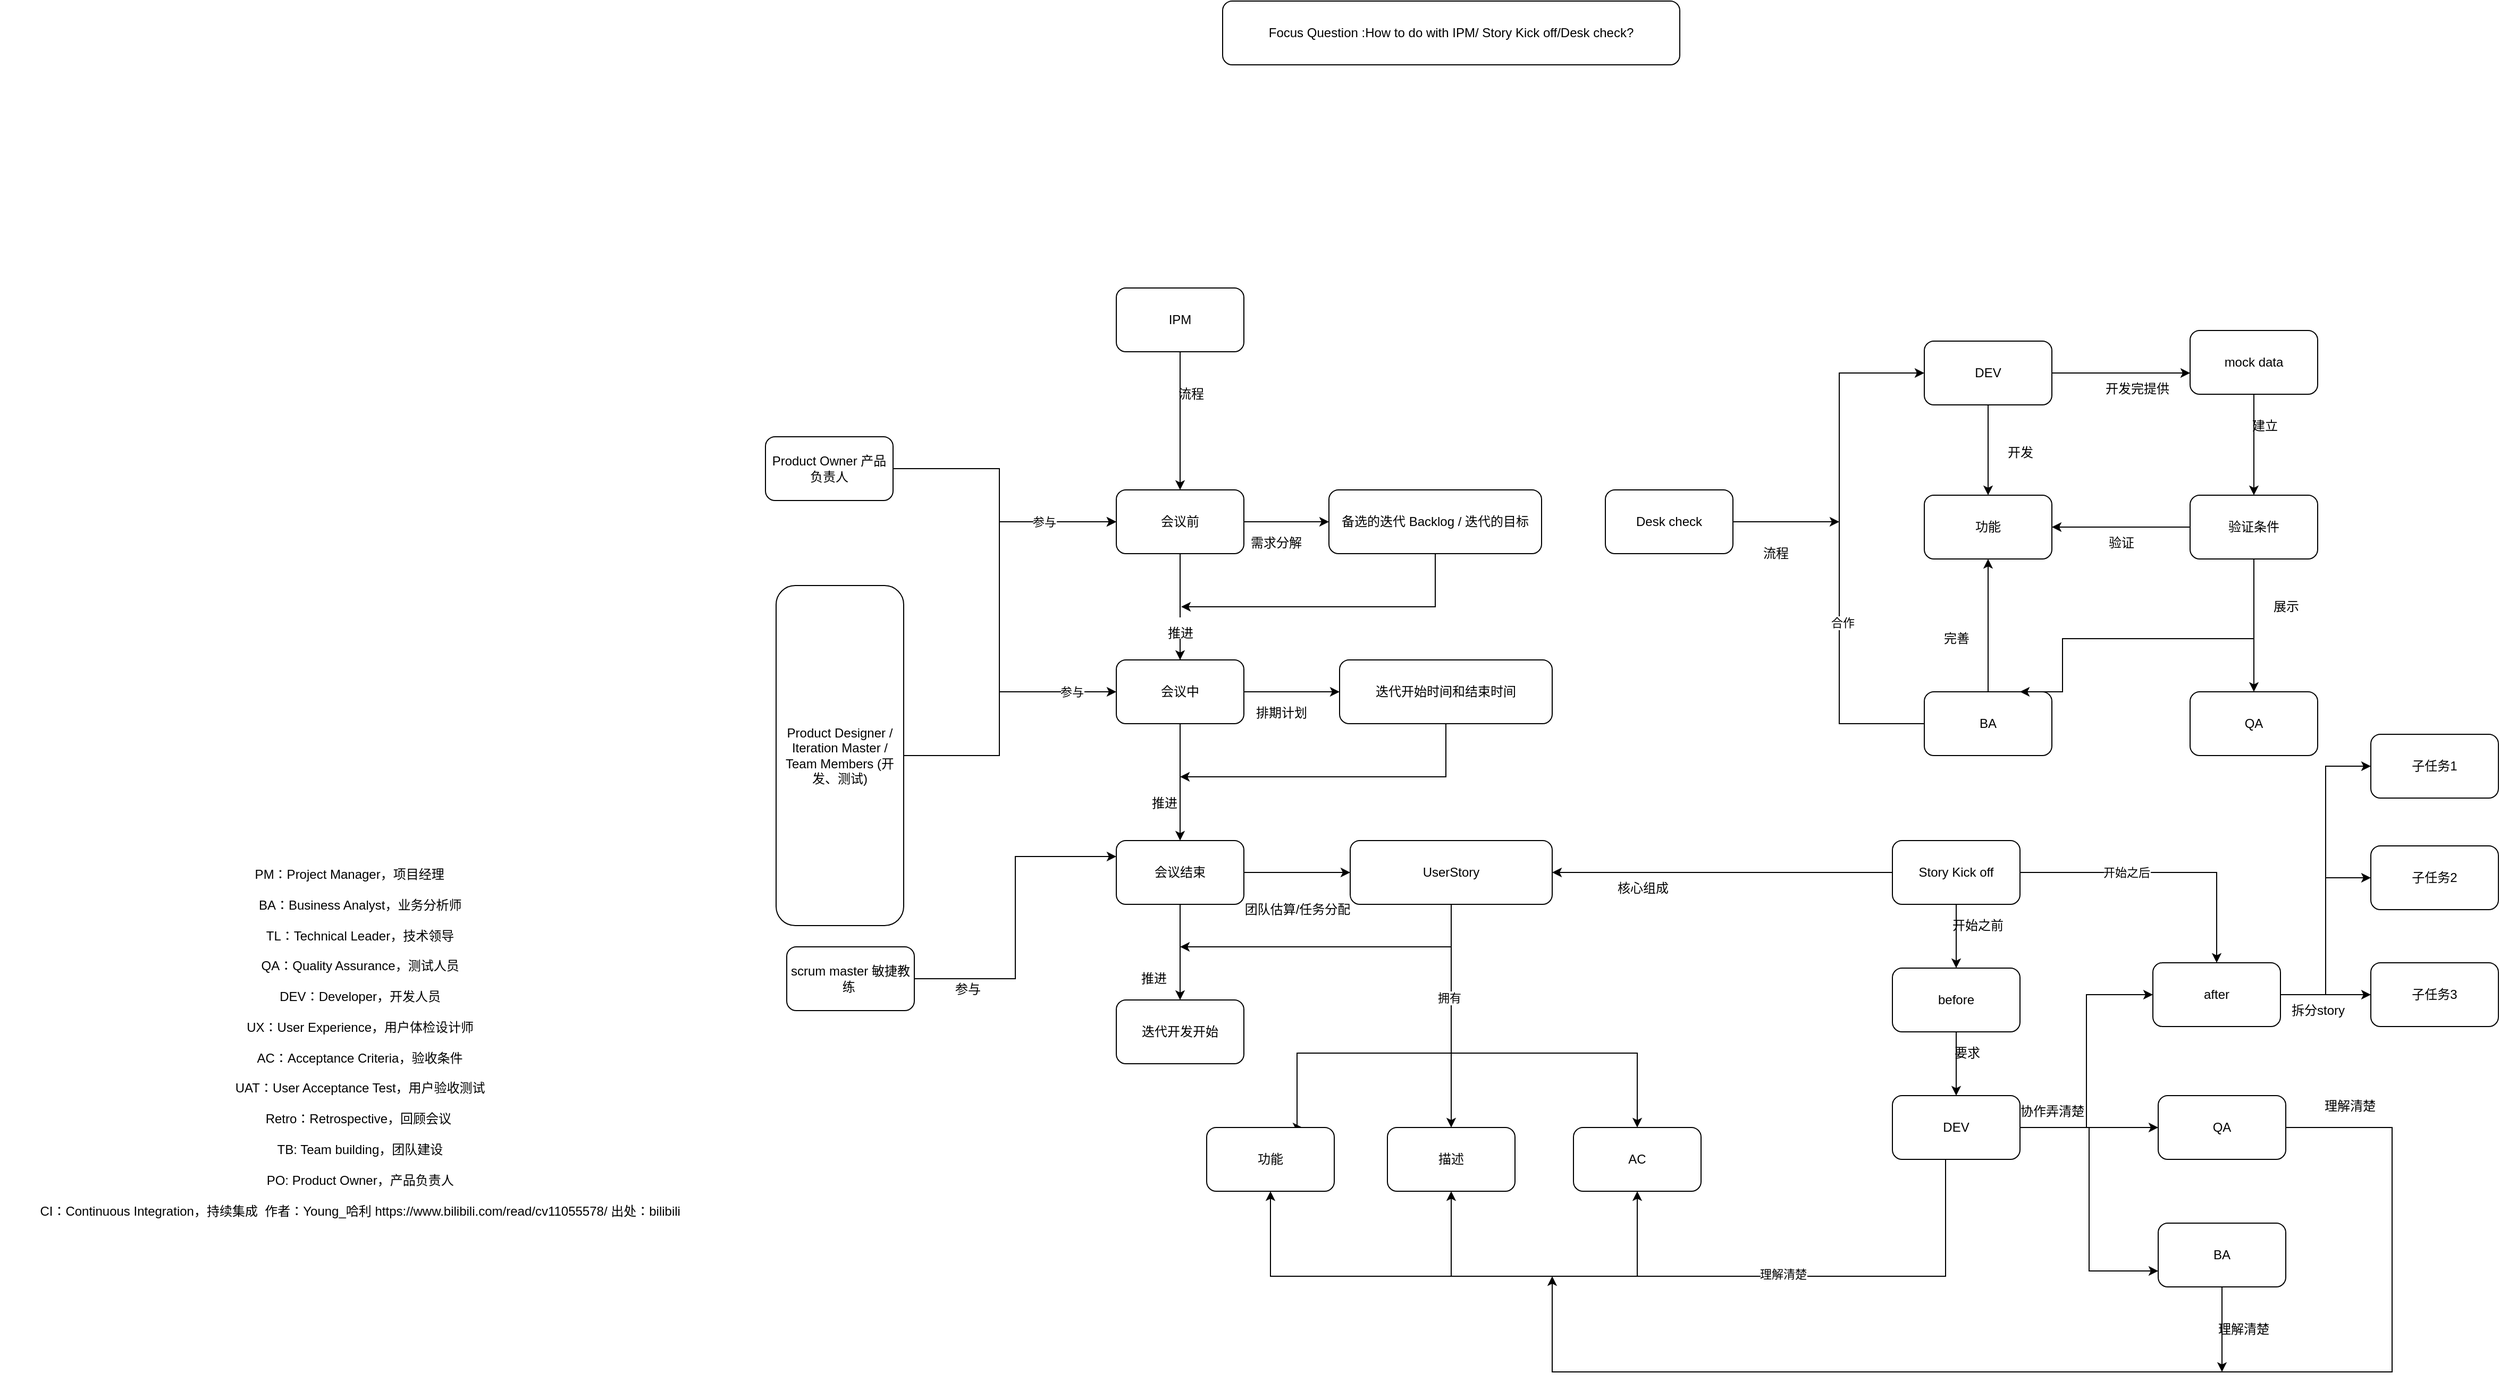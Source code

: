 <mxfile version="20.2.2" type="github">
  <diagram id="YHi_8lftJelIIL-C6dxx" name="Page-1">
    <mxGraphModel dx="2937" dy="1856" grid="1" gridSize="10" guides="1" tooltips="1" connect="1" arrows="1" fold="1" page="1" pageScale="1" pageWidth="827" pageHeight="1169" math="0" shadow="0">
      <root>
        <mxCell id="0" />
        <mxCell id="1" parent="0" />
        <mxCell id="jn0QTB9vKwb_mHEDwGUZ-1" value="Focus Question :How to do with IPM/&amp;nbsp;Story Kick off/Desk check?" style="rounded=1;whiteSpace=wrap;html=1;" vertex="1" parent="1">
          <mxGeometry x="110" y="-130" width="430" height="60" as="geometry" />
        </mxCell>
        <mxCell id="jn0QTB9vKwb_mHEDwGUZ-44" style="edgeStyle=orthogonalEdgeStyle;rounded=0;orthogonalLoop=1;jettySize=auto;html=1;" edge="1" parent="1" source="jn0QTB9vKwb_mHEDwGUZ-2" target="jn0QTB9vKwb_mHEDwGUZ-9">
          <mxGeometry relative="1" as="geometry" />
        </mxCell>
        <mxCell id="jn0QTB9vKwb_mHEDwGUZ-2" value="IPM" style="rounded=1;whiteSpace=wrap;html=1;" vertex="1" parent="1">
          <mxGeometry x="10" y="140" width="120" height="60" as="geometry" />
        </mxCell>
        <mxCell id="jn0QTB9vKwb_mHEDwGUZ-48" style="edgeStyle=orthogonalEdgeStyle;rounded=0;orthogonalLoop=1;jettySize=auto;html=1;entryX=1;entryY=0.5;entryDx=0;entryDy=0;" edge="1" parent="1" source="jn0QTB9vKwb_mHEDwGUZ-3" target="jn0QTB9vKwb_mHEDwGUZ-35">
          <mxGeometry relative="1" as="geometry" />
        </mxCell>
        <mxCell id="jn0QTB9vKwb_mHEDwGUZ-83" style="edgeStyle=orthogonalEdgeStyle;rounded=0;orthogonalLoop=1;jettySize=auto;html=1;startArrow=none;startFill=0;endArrow=classic;endFill=1;" edge="1" parent="1" source="jn0QTB9vKwb_mHEDwGUZ-3" target="jn0QTB9vKwb_mHEDwGUZ-81">
          <mxGeometry relative="1" as="geometry" />
        </mxCell>
        <mxCell id="jn0QTB9vKwb_mHEDwGUZ-86" style="edgeStyle=orthogonalEdgeStyle;rounded=0;orthogonalLoop=1;jettySize=auto;html=1;startArrow=none;startFill=0;endArrow=classic;endFill=1;entryX=0.5;entryY=0;entryDx=0;entryDy=0;" edge="1" parent="1" source="jn0QTB9vKwb_mHEDwGUZ-3" target="jn0QTB9vKwb_mHEDwGUZ-87">
          <mxGeometry relative="1" as="geometry">
            <mxPoint x="970.0" y="690" as="targetPoint" />
          </mxGeometry>
        </mxCell>
        <mxCell id="jn0QTB9vKwb_mHEDwGUZ-89" value="开始之后" style="edgeLabel;html=1;align=center;verticalAlign=middle;resizable=0;points=[];" vertex="1" connectable="0" parent="jn0QTB9vKwb_mHEDwGUZ-86">
          <mxGeometry x="-0.51" y="3" relative="1" as="geometry">
            <mxPoint x="34" y="3" as="offset" />
          </mxGeometry>
        </mxCell>
        <mxCell id="jn0QTB9vKwb_mHEDwGUZ-3" value="Story Kick off" style="rounded=1;whiteSpace=wrap;html=1;" vertex="1" parent="1">
          <mxGeometry x="740" y="660" width="120" height="60" as="geometry" />
        </mxCell>
        <mxCell id="jn0QTB9vKwb_mHEDwGUZ-123" style="edgeStyle=orthogonalEdgeStyle;rounded=0;orthogonalLoop=1;jettySize=auto;html=1;startArrow=none;startFill=0;endArrow=classic;endFill=1;" edge="1" parent="1" source="jn0QTB9vKwb_mHEDwGUZ-4">
          <mxGeometry relative="1" as="geometry">
            <mxPoint x="690.0" y="360" as="targetPoint" />
          </mxGeometry>
        </mxCell>
        <mxCell id="jn0QTB9vKwb_mHEDwGUZ-4" value="Desk check" style="rounded=1;whiteSpace=wrap;html=1;" vertex="1" parent="1">
          <mxGeometry x="470" y="330" width="120" height="60" as="geometry" />
        </mxCell>
        <mxCell id="jn0QTB9vKwb_mHEDwGUZ-12" style="edgeStyle=orthogonalEdgeStyle;rounded=0;orthogonalLoop=1;jettySize=auto;html=1;entryX=0;entryY=0.5;entryDx=0;entryDy=0;" edge="1" parent="1" source="jn0QTB9vKwb_mHEDwGUZ-5" target="jn0QTB9vKwb_mHEDwGUZ-9">
          <mxGeometry relative="1" as="geometry">
            <Array as="points">
              <mxPoint x="-100" y="310" />
              <mxPoint x="-100" y="360" />
            </Array>
          </mxGeometry>
        </mxCell>
        <mxCell id="jn0QTB9vKwb_mHEDwGUZ-5" value="Product Owner 产品负责人" style="rounded=1;whiteSpace=wrap;html=1;" vertex="1" parent="1">
          <mxGeometry x="-320" y="280" width="120" height="60" as="geometry" />
        </mxCell>
        <mxCell id="jn0QTB9vKwb_mHEDwGUZ-42" style="edgeStyle=orthogonalEdgeStyle;rounded=0;orthogonalLoop=1;jettySize=auto;html=1;entryX=0;entryY=0.25;entryDx=0;entryDy=0;" edge="1" parent="1" source="jn0QTB9vKwb_mHEDwGUZ-6" target="jn0QTB9vKwb_mHEDwGUZ-29">
          <mxGeometry relative="1" as="geometry" />
        </mxCell>
        <mxCell id="jn0QTB9vKwb_mHEDwGUZ-6" value="scrum master 敏捷教练&amp;nbsp;" style="rounded=1;whiteSpace=wrap;html=1;" vertex="1" parent="1">
          <mxGeometry x="-300" y="760" width="120" height="60" as="geometry" />
        </mxCell>
        <mxCell id="jn0QTB9vKwb_mHEDwGUZ-13" style="edgeStyle=orthogonalEdgeStyle;rounded=0;orthogonalLoop=1;jettySize=auto;html=1;" edge="1" parent="1" source="jn0QTB9vKwb_mHEDwGUZ-7" target="jn0QTB9vKwb_mHEDwGUZ-9">
          <mxGeometry relative="1" as="geometry">
            <Array as="points">
              <mxPoint x="-100" y="580" />
              <mxPoint x="-100" y="360" />
            </Array>
          </mxGeometry>
        </mxCell>
        <mxCell id="jn0QTB9vKwb_mHEDwGUZ-18" value="参与" style="edgeLabel;html=1;align=center;verticalAlign=middle;resizable=0;points=[];" vertex="1" connectable="0" parent="jn0QTB9vKwb_mHEDwGUZ-13">
          <mxGeometry x="0.676" relative="1" as="geometry">
            <mxPoint as="offset" />
          </mxGeometry>
        </mxCell>
        <mxCell id="jn0QTB9vKwb_mHEDwGUZ-7" value="Product Designer / Iteration Master / Team Members (开发、测试)" style="rounded=1;whiteSpace=wrap;html=1;" vertex="1" parent="1">
          <mxGeometry x="-310" y="420" width="120" height="320" as="geometry" />
        </mxCell>
        <mxCell id="jn0QTB9vKwb_mHEDwGUZ-14" style="edgeStyle=orthogonalEdgeStyle;rounded=0;orthogonalLoop=1;jettySize=auto;html=1;startArrow=none;" edge="1" parent="1" source="jn0QTB9vKwb_mHEDwGUZ-19" target="jn0QTB9vKwb_mHEDwGUZ-10">
          <mxGeometry relative="1" as="geometry" />
        </mxCell>
        <mxCell id="jn0QTB9vKwb_mHEDwGUZ-15" style="edgeStyle=orthogonalEdgeStyle;rounded=0;orthogonalLoop=1;jettySize=auto;html=1;" edge="1" parent="1" source="jn0QTB9vKwb_mHEDwGUZ-9">
          <mxGeometry relative="1" as="geometry">
            <mxPoint x="210" y="360" as="targetPoint" />
          </mxGeometry>
        </mxCell>
        <mxCell id="jn0QTB9vKwb_mHEDwGUZ-9" value="会议前" style="rounded=1;whiteSpace=wrap;html=1;" vertex="1" parent="1">
          <mxGeometry x="10" y="330" width="120" height="60" as="geometry" />
        </mxCell>
        <mxCell id="jn0QTB9vKwb_mHEDwGUZ-23" style="edgeStyle=orthogonalEdgeStyle;rounded=0;orthogonalLoop=1;jettySize=auto;html=1;" edge="1" parent="1" source="jn0QTB9vKwb_mHEDwGUZ-10" target="jn0QTB9vKwb_mHEDwGUZ-11">
          <mxGeometry relative="1" as="geometry" />
        </mxCell>
        <mxCell id="jn0QTB9vKwb_mHEDwGUZ-30" value="" style="edgeStyle=orthogonalEdgeStyle;rounded=0;orthogonalLoop=1;jettySize=auto;html=1;" edge="1" parent="1" source="jn0QTB9vKwb_mHEDwGUZ-10" target="jn0QTB9vKwb_mHEDwGUZ-29">
          <mxGeometry relative="1" as="geometry" />
        </mxCell>
        <mxCell id="jn0QTB9vKwb_mHEDwGUZ-10" value="会议中" style="rounded=1;whiteSpace=wrap;html=1;" vertex="1" parent="1">
          <mxGeometry x="10" y="490" width="120" height="60" as="geometry" />
        </mxCell>
        <mxCell id="jn0QTB9vKwb_mHEDwGUZ-33" style="edgeStyle=orthogonalEdgeStyle;rounded=0;orthogonalLoop=1;jettySize=auto;html=1;" edge="1" parent="1" source="jn0QTB9vKwb_mHEDwGUZ-11">
          <mxGeometry relative="1" as="geometry">
            <mxPoint x="70" y="600" as="targetPoint" />
            <Array as="points">
              <mxPoint x="320" y="600" />
            </Array>
          </mxGeometry>
        </mxCell>
        <mxCell id="jn0QTB9vKwb_mHEDwGUZ-11" value="迭代开始时间和结束时间" style="rounded=1;whiteSpace=wrap;html=1;" vertex="1" parent="1">
          <mxGeometry x="220" y="490" width="200" height="60" as="geometry" />
        </mxCell>
        <mxCell id="jn0QTB9vKwb_mHEDwGUZ-21" style="edgeStyle=orthogonalEdgeStyle;rounded=0;orthogonalLoop=1;jettySize=auto;html=1;" edge="1" parent="1" source="jn0QTB9vKwb_mHEDwGUZ-16">
          <mxGeometry relative="1" as="geometry">
            <mxPoint x="71" y="440" as="targetPoint" />
            <Array as="points">
              <mxPoint x="310" y="440" />
              <mxPoint x="71" y="440" />
            </Array>
          </mxGeometry>
        </mxCell>
        <mxCell id="jn0QTB9vKwb_mHEDwGUZ-16" value="备选的迭代 Backlog / 迭代的目标" style="rounded=1;whiteSpace=wrap;html=1;" vertex="1" parent="1">
          <mxGeometry x="210" y="330" width="200" height="60" as="geometry" />
        </mxCell>
        <mxCell id="jn0QTB9vKwb_mHEDwGUZ-17" value="需求分解" style="text;html=1;align=center;verticalAlign=middle;resizable=0;points=[];autosize=1;strokeColor=none;fillColor=none;" vertex="1" parent="1">
          <mxGeometry x="125" y="365" width="70" height="30" as="geometry" />
        </mxCell>
        <mxCell id="jn0QTB9vKwb_mHEDwGUZ-19" value="推进" style="text;html=1;align=center;verticalAlign=middle;resizable=0;points=[];autosize=1;strokeColor=none;fillColor=none;" vertex="1" parent="1">
          <mxGeometry x="45" y="450" width="50" height="30" as="geometry" />
        </mxCell>
        <mxCell id="jn0QTB9vKwb_mHEDwGUZ-22" value="" style="edgeStyle=orthogonalEdgeStyle;rounded=0;orthogonalLoop=1;jettySize=auto;html=1;endArrow=none;" edge="1" parent="1" source="jn0QTB9vKwb_mHEDwGUZ-9" target="jn0QTB9vKwb_mHEDwGUZ-19">
          <mxGeometry relative="1" as="geometry">
            <mxPoint x="70" y="390" as="sourcePoint" />
            <mxPoint x="70" y="490" as="targetPoint" />
          </mxGeometry>
        </mxCell>
        <mxCell id="jn0QTB9vKwb_mHEDwGUZ-26" style="edgeStyle=orthogonalEdgeStyle;rounded=0;orthogonalLoop=1;jettySize=auto;html=1;entryX=0;entryY=0.5;entryDx=0;entryDy=0;" edge="1" parent="1" source="jn0QTB9vKwb_mHEDwGUZ-7" target="jn0QTB9vKwb_mHEDwGUZ-10">
          <mxGeometry relative="1" as="geometry">
            <Array as="points">
              <mxPoint x="-100" y="580" />
              <mxPoint x="-100" y="520" />
            </Array>
          </mxGeometry>
        </mxCell>
        <mxCell id="jn0QTB9vKwb_mHEDwGUZ-27" value="参与" style="edgeLabel;html=1;align=center;verticalAlign=middle;resizable=0;points=[];" vertex="1" connectable="0" parent="jn0QTB9vKwb_mHEDwGUZ-26">
          <mxGeometry x="0.676" relative="1" as="geometry">
            <mxPoint as="offset" />
          </mxGeometry>
        </mxCell>
        <mxCell id="jn0QTB9vKwb_mHEDwGUZ-28" value="排期计划" style="text;html=1;align=center;verticalAlign=middle;resizable=0;points=[];autosize=1;strokeColor=none;fillColor=none;" vertex="1" parent="1">
          <mxGeometry x="130" y="525" width="70" height="30" as="geometry" />
        </mxCell>
        <mxCell id="jn0QTB9vKwb_mHEDwGUZ-36" style="edgeStyle=orthogonalEdgeStyle;rounded=0;orthogonalLoop=1;jettySize=auto;html=1;entryX=0;entryY=0.5;entryDx=0;entryDy=0;" edge="1" parent="1" source="jn0QTB9vKwb_mHEDwGUZ-29" target="jn0QTB9vKwb_mHEDwGUZ-35">
          <mxGeometry relative="1" as="geometry" />
        </mxCell>
        <mxCell id="jn0QTB9vKwb_mHEDwGUZ-37" style="edgeStyle=orthogonalEdgeStyle;rounded=0;orthogonalLoop=1;jettySize=auto;html=1;" edge="1" parent="1" source="jn0QTB9vKwb_mHEDwGUZ-29">
          <mxGeometry relative="1" as="geometry">
            <mxPoint x="70" y="810" as="targetPoint" />
          </mxGeometry>
        </mxCell>
        <mxCell id="jn0QTB9vKwb_mHEDwGUZ-29" value="会议结束" style="whiteSpace=wrap;html=1;rounded=1;" vertex="1" parent="1">
          <mxGeometry x="10" y="660" width="120" height="60" as="geometry" />
        </mxCell>
        <mxCell id="jn0QTB9vKwb_mHEDwGUZ-31" value="推进" style="text;html=1;align=center;verticalAlign=middle;resizable=0;points=[];autosize=1;strokeColor=none;fillColor=none;" vertex="1" parent="1">
          <mxGeometry x="30" y="610" width="50" height="30" as="geometry" />
        </mxCell>
        <mxCell id="jn0QTB9vKwb_mHEDwGUZ-40" style="edgeStyle=orthogonalEdgeStyle;rounded=0;orthogonalLoop=1;jettySize=auto;html=1;" edge="1" parent="1" source="jn0QTB9vKwb_mHEDwGUZ-35">
          <mxGeometry relative="1" as="geometry">
            <mxPoint x="70" y="760" as="targetPoint" />
            <Array as="points">
              <mxPoint x="325" y="760" />
            </Array>
          </mxGeometry>
        </mxCell>
        <mxCell id="jn0QTB9vKwb_mHEDwGUZ-57" style="edgeStyle=orthogonalEdgeStyle;rounded=0;orthogonalLoop=1;jettySize=auto;html=1;" edge="1" parent="1" source="jn0QTB9vKwb_mHEDwGUZ-35" target="jn0QTB9vKwb_mHEDwGUZ-56">
          <mxGeometry relative="1" as="geometry" />
        </mxCell>
        <mxCell id="jn0QTB9vKwb_mHEDwGUZ-63" style="edgeStyle=orthogonalEdgeStyle;rounded=0;orthogonalLoop=1;jettySize=auto;html=1;entryX=0.75;entryY=0;entryDx=0;entryDy=0;" edge="1" parent="1" source="jn0QTB9vKwb_mHEDwGUZ-35" target="jn0QTB9vKwb_mHEDwGUZ-60">
          <mxGeometry relative="1" as="geometry">
            <Array as="points">
              <mxPoint x="325" y="860" />
              <mxPoint x="180" y="860" />
            </Array>
          </mxGeometry>
        </mxCell>
        <mxCell id="jn0QTB9vKwb_mHEDwGUZ-64" style="edgeStyle=orthogonalEdgeStyle;rounded=0;orthogonalLoop=1;jettySize=auto;html=1;entryX=0.5;entryY=0;entryDx=0;entryDy=0;" edge="1" parent="1" source="jn0QTB9vKwb_mHEDwGUZ-35" target="jn0QTB9vKwb_mHEDwGUZ-59">
          <mxGeometry relative="1" as="geometry">
            <Array as="points">
              <mxPoint x="325" y="860" />
              <mxPoint x="500" y="860" />
            </Array>
          </mxGeometry>
        </mxCell>
        <mxCell id="jn0QTB9vKwb_mHEDwGUZ-65" value="拥有" style="edgeLabel;html=1;align=center;verticalAlign=middle;resizable=0;points=[];" vertex="1" connectable="0" parent="jn0QTB9vKwb_mHEDwGUZ-64">
          <mxGeometry x="-0.542" y="-2" relative="1" as="geometry">
            <mxPoint as="offset" />
          </mxGeometry>
        </mxCell>
        <mxCell id="jn0QTB9vKwb_mHEDwGUZ-35" value="UserStory" style="rounded=1;whiteSpace=wrap;html=1;" vertex="1" parent="1">
          <mxGeometry x="230" y="660" width="190" height="60" as="geometry" />
        </mxCell>
        <mxCell id="jn0QTB9vKwb_mHEDwGUZ-38" value="迭代开发开始" style="rounded=1;whiteSpace=wrap;html=1;" vertex="1" parent="1">
          <mxGeometry x="10" y="810" width="120" height="60" as="geometry" />
        </mxCell>
        <mxCell id="jn0QTB9vKwb_mHEDwGUZ-39" value="推进" style="text;html=1;align=center;verticalAlign=middle;resizable=0;points=[];autosize=1;strokeColor=none;fillColor=none;" vertex="1" parent="1">
          <mxGeometry x="20" y="775" width="50" height="30" as="geometry" />
        </mxCell>
        <mxCell id="jn0QTB9vKwb_mHEDwGUZ-41" value="团队估算/任务分配" style="text;html=1;align=center;verticalAlign=middle;resizable=0;points=[];autosize=1;strokeColor=none;fillColor=none;" vertex="1" parent="1">
          <mxGeometry x="120" y="710" width="120" height="30" as="geometry" />
        </mxCell>
        <mxCell id="jn0QTB9vKwb_mHEDwGUZ-43" value="参与" style="text;html=1;align=center;verticalAlign=middle;resizable=0;points=[];autosize=1;strokeColor=none;fillColor=none;" vertex="1" parent="1">
          <mxGeometry x="-155" y="785" width="50" height="30" as="geometry" />
        </mxCell>
        <mxCell id="jn0QTB9vKwb_mHEDwGUZ-45" value="流程" style="text;html=1;align=center;verticalAlign=middle;resizable=0;points=[];autosize=1;strokeColor=none;fillColor=none;" vertex="1" parent="1">
          <mxGeometry x="55" y="225" width="50" height="30" as="geometry" />
        </mxCell>
        <mxCell id="jn0QTB9vKwb_mHEDwGUZ-49" value="核心组成" style="text;html=1;align=center;verticalAlign=middle;resizable=0;points=[];autosize=1;strokeColor=none;fillColor=none;" vertex="1" parent="1">
          <mxGeometry x="470" y="690" width="70" height="30" as="geometry" />
        </mxCell>
        <mxCell id="jn0QTB9vKwb_mHEDwGUZ-78" style="edgeStyle=orthogonalEdgeStyle;rounded=0;orthogonalLoop=1;jettySize=auto;html=1;startArrow=none;startFill=0;endArrow=classic;endFill=1;" edge="1" parent="1" source="jn0QTB9vKwb_mHEDwGUZ-53">
          <mxGeometry relative="1" as="geometry">
            <mxPoint x="1050" y="1160" as="targetPoint" />
          </mxGeometry>
        </mxCell>
        <mxCell id="jn0QTB9vKwb_mHEDwGUZ-53" value="BA" style="rounded=1;whiteSpace=wrap;html=1;" vertex="1" parent="1">
          <mxGeometry x="990" y="1020" width="120" height="60" as="geometry" />
        </mxCell>
        <mxCell id="jn0QTB9vKwb_mHEDwGUZ-77" style="edgeStyle=orthogonalEdgeStyle;rounded=0;orthogonalLoop=1;jettySize=auto;html=1;startArrow=none;startFill=0;endArrow=classic;endFill=1;" edge="1" parent="1" source="jn0QTB9vKwb_mHEDwGUZ-54">
          <mxGeometry relative="1" as="geometry">
            <mxPoint x="420.0" y="1070" as="targetPoint" />
            <Array as="points">
              <mxPoint x="1210" y="930" />
              <mxPoint x="1210" y="1160" />
              <mxPoint x="420" y="1160" />
            </Array>
          </mxGeometry>
        </mxCell>
        <mxCell id="jn0QTB9vKwb_mHEDwGUZ-54" value="QA" style="rounded=1;whiteSpace=wrap;html=1;" vertex="1" parent="1">
          <mxGeometry x="990" y="900" width="120" height="60" as="geometry" />
        </mxCell>
        <mxCell id="jn0QTB9vKwb_mHEDwGUZ-55" value="&lt;div&gt;&amp;nbsp; PM：Project Manager，项目经理&lt;/div&gt;&lt;div&gt;&lt;br&gt;&lt;/div&gt;&lt;div&gt;&amp;nbsp; &amp;nbsp; &amp;nbsp; &amp;nbsp; BA：Business Analyst，业务分析师&lt;/div&gt;&lt;div&gt;&lt;br&gt;&lt;/div&gt;&lt;div&gt;&amp;nbsp; &amp;nbsp; &amp;nbsp; &amp;nbsp; TL：Technical Leader，技术领导&lt;/div&gt;&lt;div&gt;&lt;br&gt;&lt;/div&gt;&lt;div&gt;&amp;nbsp; &amp;nbsp; &amp;nbsp; &amp;nbsp; QA：Quality Assurance，测试人员&lt;/div&gt;&lt;div&gt;&lt;br&gt;&lt;/div&gt;&lt;div&gt;&amp;nbsp; &amp;nbsp; &amp;nbsp; &amp;nbsp; DEV：Developer，开发人员&lt;/div&gt;&lt;div&gt;&lt;br&gt;&lt;/div&gt;&lt;div&gt;&amp;nbsp; &amp;nbsp; &amp;nbsp; &amp;nbsp; UX：User Experience，用户体检设计师&lt;/div&gt;&lt;div&gt;&lt;br&gt;&lt;/div&gt;&lt;div&gt;&amp;nbsp; &amp;nbsp; &amp;nbsp; &amp;nbsp; AC：Acceptance Criteria，验收条件&lt;/div&gt;&lt;div&gt;&lt;br&gt;&lt;/div&gt;&lt;div&gt;&amp;nbsp; &amp;nbsp; &amp;nbsp; &amp;nbsp; UAT：User Acceptance Test，用户验收测试&lt;/div&gt;&lt;div&gt;&lt;br&gt;&lt;/div&gt;&lt;div&gt;&amp;nbsp; &amp;nbsp; &amp;nbsp; &amp;nbsp; Retro：Retrospective，回顾会议&amp;nbsp;&lt;/div&gt;&lt;div&gt;&lt;br&gt;&lt;/div&gt;&lt;div&gt;&amp;nbsp; &amp;nbsp; &amp;nbsp; &amp;nbsp; TB: Team building，团队建设&lt;/div&gt;&lt;div&gt;&lt;br&gt;&lt;/div&gt;&lt;div&gt;&amp;nbsp; &amp;nbsp; &amp;nbsp; &amp;nbsp; PO: Product Owner，产品负责人&lt;/div&gt;&lt;div&gt;&lt;br&gt;&lt;/div&gt;&lt;div&gt;&amp;nbsp; &amp;nbsp; &amp;nbsp; &amp;nbsp; CI：Continuous Integration，持续集成&amp;nbsp; 作者：Young_哈利 https://www.bilibili.com/read/cv11055578/ 出处：bilibili&lt;/div&gt;" style="text;html=1;align=center;verticalAlign=middle;resizable=0;points=[];autosize=1;strokeColor=none;fillColor=none;" vertex="1" parent="1">
          <mxGeometry x="-1040" y="680" width="650" height="340" as="geometry" />
        </mxCell>
        <mxCell id="jn0QTB9vKwb_mHEDwGUZ-68" style="edgeStyle=orthogonalEdgeStyle;rounded=0;orthogonalLoop=1;jettySize=auto;html=1;startArrow=classic;startFill=1;endArrow=none;endFill=0;" edge="1" parent="1" source="jn0QTB9vKwb_mHEDwGUZ-56">
          <mxGeometry relative="1" as="geometry">
            <mxPoint x="325" y="1070" as="targetPoint" />
          </mxGeometry>
        </mxCell>
        <mxCell id="jn0QTB9vKwb_mHEDwGUZ-56" value="描述" style="rounded=1;whiteSpace=wrap;html=1;" vertex="1" parent="1">
          <mxGeometry x="265" y="930" width="120" height="60" as="geometry" />
        </mxCell>
        <mxCell id="jn0QTB9vKwb_mHEDwGUZ-69" style="edgeStyle=orthogonalEdgeStyle;rounded=0;orthogonalLoop=1;jettySize=auto;html=1;startArrow=classic;startFill=1;endArrow=none;endFill=0;" edge="1" parent="1" source="jn0QTB9vKwb_mHEDwGUZ-59">
          <mxGeometry relative="1" as="geometry">
            <mxPoint x="500" y="1070" as="targetPoint" />
          </mxGeometry>
        </mxCell>
        <mxCell id="jn0QTB9vKwb_mHEDwGUZ-59" value="AC" style="rounded=1;whiteSpace=wrap;html=1;" vertex="1" parent="1">
          <mxGeometry x="440" y="930" width="120" height="60" as="geometry" />
        </mxCell>
        <mxCell id="jn0QTB9vKwb_mHEDwGUZ-67" style="edgeStyle=orthogonalEdgeStyle;rounded=0;orthogonalLoop=1;jettySize=auto;html=1;entryX=0;entryY=0.5;entryDx=0;entryDy=0;startArrow=classic;startFill=1;endArrow=none;endFill=0;" edge="1" parent="1" source="jn0QTB9vKwb_mHEDwGUZ-60">
          <mxGeometry relative="1" as="geometry">
            <mxPoint x="790" y="960" as="targetPoint" />
            <Array as="points">
              <mxPoint x="155" y="1070" />
              <mxPoint x="790" y="1070" />
            </Array>
          </mxGeometry>
        </mxCell>
        <mxCell id="jn0QTB9vKwb_mHEDwGUZ-71" value="理解清楚" style="edgeLabel;html=1;align=center;verticalAlign=middle;resizable=0;points=[];" vertex="1" connectable="0" parent="jn0QTB9vKwb_mHEDwGUZ-67">
          <mxGeometry x="0.362" y="2" relative="1" as="geometry">
            <mxPoint as="offset" />
          </mxGeometry>
        </mxCell>
        <mxCell id="jn0QTB9vKwb_mHEDwGUZ-60" value="功能" style="rounded=1;whiteSpace=wrap;html=1;" vertex="1" parent="1">
          <mxGeometry x="95" y="930" width="120" height="60" as="geometry" />
        </mxCell>
        <mxCell id="jn0QTB9vKwb_mHEDwGUZ-74" style="edgeStyle=orthogonalEdgeStyle;rounded=0;orthogonalLoop=1;jettySize=auto;html=1;entryX=0;entryY=0.5;entryDx=0;entryDy=0;startArrow=none;startFill=0;endArrow=classic;endFill=1;" edge="1" parent="1" source="jn0QTB9vKwb_mHEDwGUZ-70" target="jn0QTB9vKwb_mHEDwGUZ-54">
          <mxGeometry relative="1" as="geometry" />
        </mxCell>
        <mxCell id="jn0QTB9vKwb_mHEDwGUZ-75" style="edgeStyle=orthogonalEdgeStyle;rounded=0;orthogonalLoop=1;jettySize=auto;html=1;entryX=0;entryY=0.75;entryDx=0;entryDy=0;startArrow=none;startFill=0;endArrow=classic;endFill=1;" edge="1" parent="1" source="jn0QTB9vKwb_mHEDwGUZ-70" target="jn0QTB9vKwb_mHEDwGUZ-53">
          <mxGeometry relative="1" as="geometry" />
        </mxCell>
        <mxCell id="jn0QTB9vKwb_mHEDwGUZ-88" style="edgeStyle=orthogonalEdgeStyle;rounded=0;orthogonalLoop=1;jettySize=auto;html=1;entryX=0;entryY=0.5;entryDx=0;entryDy=0;startArrow=none;startFill=0;endArrow=classic;endFill=1;" edge="1" parent="1" source="jn0QTB9vKwb_mHEDwGUZ-70" target="jn0QTB9vKwb_mHEDwGUZ-87">
          <mxGeometry relative="1" as="geometry" />
        </mxCell>
        <mxCell id="jn0QTB9vKwb_mHEDwGUZ-70" value="DEV" style="rounded=1;whiteSpace=wrap;html=1;" vertex="1" parent="1">
          <mxGeometry x="740" y="900" width="120" height="60" as="geometry" />
        </mxCell>
        <mxCell id="jn0QTB9vKwb_mHEDwGUZ-76" value="协作弄清楚" style="text;html=1;align=center;verticalAlign=middle;resizable=0;points=[];autosize=1;strokeColor=none;fillColor=none;" vertex="1" parent="1">
          <mxGeometry x="850" y="900" width="80" height="30" as="geometry" />
        </mxCell>
        <mxCell id="jn0QTB9vKwb_mHEDwGUZ-79" value="理解清楚" style="text;html=1;align=center;verticalAlign=middle;resizable=0;points=[];autosize=1;strokeColor=none;fillColor=none;" vertex="1" parent="1">
          <mxGeometry x="1035" y="1105" width="70" height="30" as="geometry" />
        </mxCell>
        <mxCell id="jn0QTB9vKwb_mHEDwGUZ-80" value="理解清楚" style="text;html=1;align=center;verticalAlign=middle;resizable=0;points=[];autosize=1;strokeColor=none;fillColor=none;" vertex="1" parent="1">
          <mxGeometry x="1135" y="895" width="70" height="30" as="geometry" />
        </mxCell>
        <mxCell id="jn0QTB9vKwb_mHEDwGUZ-82" style="edgeStyle=orthogonalEdgeStyle;rounded=0;orthogonalLoop=1;jettySize=auto;html=1;entryX=0.5;entryY=0;entryDx=0;entryDy=0;startArrow=none;startFill=0;endArrow=classic;endFill=1;" edge="1" parent="1" source="jn0QTB9vKwb_mHEDwGUZ-81" target="jn0QTB9vKwb_mHEDwGUZ-70">
          <mxGeometry relative="1" as="geometry" />
        </mxCell>
        <mxCell id="jn0QTB9vKwb_mHEDwGUZ-81" value="before" style="rounded=1;whiteSpace=wrap;html=1;" vertex="1" parent="1">
          <mxGeometry x="740" y="780" width="120" height="60" as="geometry" />
        </mxCell>
        <mxCell id="jn0QTB9vKwb_mHEDwGUZ-84" value="要求" style="text;html=1;align=center;verticalAlign=middle;resizable=0;points=[];autosize=1;strokeColor=none;fillColor=none;" vertex="1" parent="1">
          <mxGeometry x="785" y="845" width="50" height="30" as="geometry" />
        </mxCell>
        <mxCell id="jn0QTB9vKwb_mHEDwGUZ-85" value="开始之前" style="text;html=1;align=center;verticalAlign=middle;resizable=0;points=[];autosize=1;strokeColor=none;fillColor=none;" vertex="1" parent="1">
          <mxGeometry x="785" y="725" width="70" height="30" as="geometry" />
        </mxCell>
        <mxCell id="jn0QTB9vKwb_mHEDwGUZ-94" style="edgeStyle=orthogonalEdgeStyle;rounded=0;orthogonalLoop=1;jettySize=auto;html=1;entryX=0;entryY=0.5;entryDx=0;entryDy=0;startArrow=none;startFill=0;endArrow=classic;endFill=1;" edge="1" parent="1" source="jn0QTB9vKwb_mHEDwGUZ-87" target="jn0QTB9vKwb_mHEDwGUZ-90">
          <mxGeometry relative="1" as="geometry" />
        </mxCell>
        <mxCell id="jn0QTB9vKwb_mHEDwGUZ-95" style="edgeStyle=orthogonalEdgeStyle;rounded=0;orthogonalLoop=1;jettySize=auto;html=1;entryX=0;entryY=0.5;entryDx=0;entryDy=0;startArrow=none;startFill=0;endArrow=classic;endFill=1;" edge="1" parent="1" source="jn0QTB9vKwb_mHEDwGUZ-87" target="jn0QTB9vKwb_mHEDwGUZ-91">
          <mxGeometry relative="1" as="geometry" />
        </mxCell>
        <mxCell id="jn0QTB9vKwb_mHEDwGUZ-96" style="edgeStyle=orthogonalEdgeStyle;rounded=0;orthogonalLoop=1;jettySize=auto;html=1;entryX=0;entryY=0.5;entryDx=0;entryDy=0;startArrow=none;startFill=0;endArrow=classic;endFill=1;" edge="1" parent="1" source="jn0QTB9vKwb_mHEDwGUZ-87" target="jn0QTB9vKwb_mHEDwGUZ-92">
          <mxGeometry relative="1" as="geometry" />
        </mxCell>
        <mxCell id="jn0QTB9vKwb_mHEDwGUZ-87" value="after" style="rounded=1;whiteSpace=wrap;html=1;" vertex="1" parent="1">
          <mxGeometry x="985" y="775" width="120" height="60" as="geometry" />
        </mxCell>
        <mxCell id="jn0QTB9vKwb_mHEDwGUZ-90" value="子任务3" style="rounded=1;whiteSpace=wrap;html=1;" vertex="1" parent="1">
          <mxGeometry x="1190" y="775" width="120" height="60" as="geometry" />
        </mxCell>
        <mxCell id="jn0QTB9vKwb_mHEDwGUZ-91" value="子任务2" style="rounded=1;whiteSpace=wrap;html=1;" vertex="1" parent="1">
          <mxGeometry x="1190" y="665" width="120" height="60" as="geometry" />
        </mxCell>
        <mxCell id="jn0QTB9vKwb_mHEDwGUZ-92" value="子任务1" style="rounded=1;whiteSpace=wrap;html=1;" vertex="1" parent="1">
          <mxGeometry x="1190" y="560" width="120" height="60" as="geometry" />
        </mxCell>
        <mxCell id="jn0QTB9vKwb_mHEDwGUZ-97" value="拆分story" style="text;html=1;align=center;verticalAlign=middle;resizable=0;points=[];autosize=1;strokeColor=none;fillColor=none;" vertex="1" parent="1">
          <mxGeometry x="1105" y="805" width="70" height="30" as="geometry" />
        </mxCell>
        <mxCell id="jn0QTB9vKwb_mHEDwGUZ-100" style="edgeStyle=orthogonalEdgeStyle;rounded=0;orthogonalLoop=1;jettySize=auto;html=1;startArrow=none;startFill=0;endArrow=classic;endFill=1;" edge="1" parent="1" source="jn0QTB9vKwb_mHEDwGUZ-99">
          <mxGeometry relative="1" as="geometry">
            <mxPoint x="1020" y="220" as="targetPoint" />
          </mxGeometry>
        </mxCell>
        <mxCell id="jn0QTB9vKwb_mHEDwGUZ-102" style="edgeStyle=orthogonalEdgeStyle;rounded=0;orthogonalLoop=1;jettySize=auto;html=1;entryX=0.5;entryY=0;entryDx=0;entryDy=0;startArrow=none;startFill=0;endArrow=classic;endFill=1;" edge="1" parent="1" source="jn0QTB9vKwb_mHEDwGUZ-99" target="jn0QTB9vKwb_mHEDwGUZ-101">
          <mxGeometry relative="1" as="geometry" />
        </mxCell>
        <mxCell id="jn0QTB9vKwb_mHEDwGUZ-99" value="DEV" style="rounded=1;whiteSpace=wrap;html=1;" vertex="1" parent="1">
          <mxGeometry x="770" y="190" width="120" height="60" as="geometry" />
        </mxCell>
        <mxCell id="jn0QTB9vKwb_mHEDwGUZ-101" value="功能" style="rounded=1;whiteSpace=wrap;html=1;" vertex="1" parent="1">
          <mxGeometry x="770" y="335" width="120" height="60" as="geometry" />
        </mxCell>
        <mxCell id="jn0QTB9vKwb_mHEDwGUZ-103" value="开发" style="text;html=1;align=center;verticalAlign=middle;resizable=0;points=[];autosize=1;strokeColor=none;fillColor=none;" vertex="1" parent="1">
          <mxGeometry x="835" y="280" width="50" height="30" as="geometry" />
        </mxCell>
        <mxCell id="jn0QTB9vKwb_mHEDwGUZ-111" value="" style="edgeStyle=orthogonalEdgeStyle;rounded=0;orthogonalLoop=1;jettySize=auto;html=1;startArrow=none;startFill=0;endArrow=classic;endFill=1;" edge="1" parent="1" source="jn0QTB9vKwb_mHEDwGUZ-104" target="jn0QTB9vKwb_mHEDwGUZ-110">
          <mxGeometry relative="1" as="geometry" />
        </mxCell>
        <mxCell id="jn0QTB9vKwb_mHEDwGUZ-104" value="mock data" style="rounded=1;whiteSpace=wrap;html=1;" vertex="1" parent="1">
          <mxGeometry x="1020" y="180" width="120" height="60" as="geometry" />
        </mxCell>
        <mxCell id="jn0QTB9vKwb_mHEDwGUZ-105" value="QA" style="rounded=1;whiteSpace=wrap;html=1;" vertex="1" parent="1">
          <mxGeometry x="1020" y="520" width="120" height="60" as="geometry" />
        </mxCell>
        <mxCell id="jn0QTB9vKwb_mHEDwGUZ-119" style="edgeStyle=orthogonalEdgeStyle;rounded=0;orthogonalLoop=1;jettySize=auto;html=1;entryX=0;entryY=0.5;entryDx=0;entryDy=0;startArrow=none;startFill=0;endArrow=classic;endFill=1;" edge="1" parent="1" source="jn0QTB9vKwb_mHEDwGUZ-106" target="jn0QTB9vKwb_mHEDwGUZ-99">
          <mxGeometry relative="1" as="geometry">
            <Array as="points">
              <mxPoint x="690" y="550" />
              <mxPoint x="690" y="220" />
            </Array>
          </mxGeometry>
        </mxCell>
        <mxCell id="jn0QTB9vKwb_mHEDwGUZ-120" value="合作" style="edgeLabel;html=1;align=center;verticalAlign=middle;resizable=0;points=[];" vertex="1" connectable="0" parent="jn0QTB9vKwb_mHEDwGUZ-119">
          <mxGeometry x="-0.28" y="-3" relative="1" as="geometry">
            <mxPoint y="1" as="offset" />
          </mxGeometry>
        </mxCell>
        <mxCell id="jn0QTB9vKwb_mHEDwGUZ-121" style="edgeStyle=orthogonalEdgeStyle;rounded=0;orthogonalLoop=1;jettySize=auto;html=1;entryX=0.5;entryY=1;entryDx=0;entryDy=0;startArrow=none;startFill=0;endArrow=classic;endFill=1;" edge="1" parent="1" source="jn0QTB9vKwb_mHEDwGUZ-106" target="jn0QTB9vKwb_mHEDwGUZ-101">
          <mxGeometry relative="1" as="geometry" />
        </mxCell>
        <mxCell id="jn0QTB9vKwb_mHEDwGUZ-106" value="BA" style="rounded=1;whiteSpace=wrap;html=1;" vertex="1" parent="1">
          <mxGeometry x="770" y="520" width="120" height="60" as="geometry" />
        </mxCell>
        <mxCell id="jn0QTB9vKwb_mHEDwGUZ-107" value="开发完提供" style="text;html=1;align=center;verticalAlign=middle;resizable=0;points=[];autosize=1;strokeColor=none;fillColor=none;" vertex="1" parent="1">
          <mxGeometry x="930" y="220" width="80" height="30" as="geometry" />
        </mxCell>
        <mxCell id="jn0QTB9vKwb_mHEDwGUZ-114" style="edgeStyle=orthogonalEdgeStyle;rounded=0;orthogonalLoop=1;jettySize=auto;html=1;entryX=1;entryY=0.5;entryDx=0;entryDy=0;startArrow=none;startFill=0;endArrow=classic;endFill=1;" edge="1" parent="1" source="jn0QTB9vKwb_mHEDwGUZ-110" target="jn0QTB9vKwb_mHEDwGUZ-101">
          <mxGeometry relative="1" as="geometry" />
        </mxCell>
        <mxCell id="jn0QTB9vKwb_mHEDwGUZ-116" style="edgeStyle=orthogonalEdgeStyle;rounded=0;orthogonalLoop=1;jettySize=auto;html=1;startArrow=none;startFill=0;endArrow=classic;endFill=1;" edge="1" parent="1" source="jn0QTB9vKwb_mHEDwGUZ-110" target="jn0QTB9vKwb_mHEDwGUZ-105">
          <mxGeometry relative="1" as="geometry" />
        </mxCell>
        <mxCell id="jn0QTB9vKwb_mHEDwGUZ-117" style="edgeStyle=orthogonalEdgeStyle;rounded=0;orthogonalLoop=1;jettySize=auto;html=1;entryX=0.75;entryY=0;entryDx=0;entryDy=0;startArrow=none;startFill=0;endArrow=classic;endFill=1;" edge="1" parent="1" source="jn0QTB9vKwb_mHEDwGUZ-110" target="jn0QTB9vKwb_mHEDwGUZ-106">
          <mxGeometry relative="1" as="geometry">
            <Array as="points">
              <mxPoint x="1080" y="470" />
              <mxPoint x="900" y="470" />
            </Array>
          </mxGeometry>
        </mxCell>
        <mxCell id="jn0QTB9vKwb_mHEDwGUZ-110" value="验证条件" style="whiteSpace=wrap;html=1;rounded=1;" vertex="1" parent="1">
          <mxGeometry x="1020" y="335" width="120" height="60" as="geometry" />
        </mxCell>
        <mxCell id="jn0QTB9vKwb_mHEDwGUZ-113" value="建立" style="text;html=1;align=center;verticalAlign=middle;resizable=0;points=[];autosize=1;strokeColor=none;fillColor=none;" vertex="1" parent="1">
          <mxGeometry x="1065" y="255" width="50" height="30" as="geometry" />
        </mxCell>
        <mxCell id="jn0QTB9vKwb_mHEDwGUZ-115" value="验证" style="text;html=1;align=center;verticalAlign=middle;resizable=0;points=[];autosize=1;strokeColor=none;fillColor=none;" vertex="1" parent="1">
          <mxGeometry x="930" y="365" width="50" height="30" as="geometry" />
        </mxCell>
        <mxCell id="jn0QTB9vKwb_mHEDwGUZ-118" value="展示" style="text;html=1;align=center;verticalAlign=middle;resizable=0;points=[];autosize=1;strokeColor=none;fillColor=none;" vertex="1" parent="1">
          <mxGeometry x="1085" y="425" width="50" height="30" as="geometry" />
        </mxCell>
        <mxCell id="jn0QTB9vKwb_mHEDwGUZ-122" value="完善" style="text;html=1;align=center;verticalAlign=middle;resizable=0;points=[];autosize=1;strokeColor=none;fillColor=none;" vertex="1" parent="1">
          <mxGeometry x="775" y="455" width="50" height="30" as="geometry" />
        </mxCell>
        <mxCell id="jn0QTB9vKwb_mHEDwGUZ-124" value="流程" style="text;html=1;align=center;verticalAlign=middle;resizable=0;points=[];autosize=1;strokeColor=none;fillColor=none;" vertex="1" parent="1">
          <mxGeometry x="605" y="375" width="50" height="30" as="geometry" />
        </mxCell>
      </root>
    </mxGraphModel>
  </diagram>
</mxfile>
